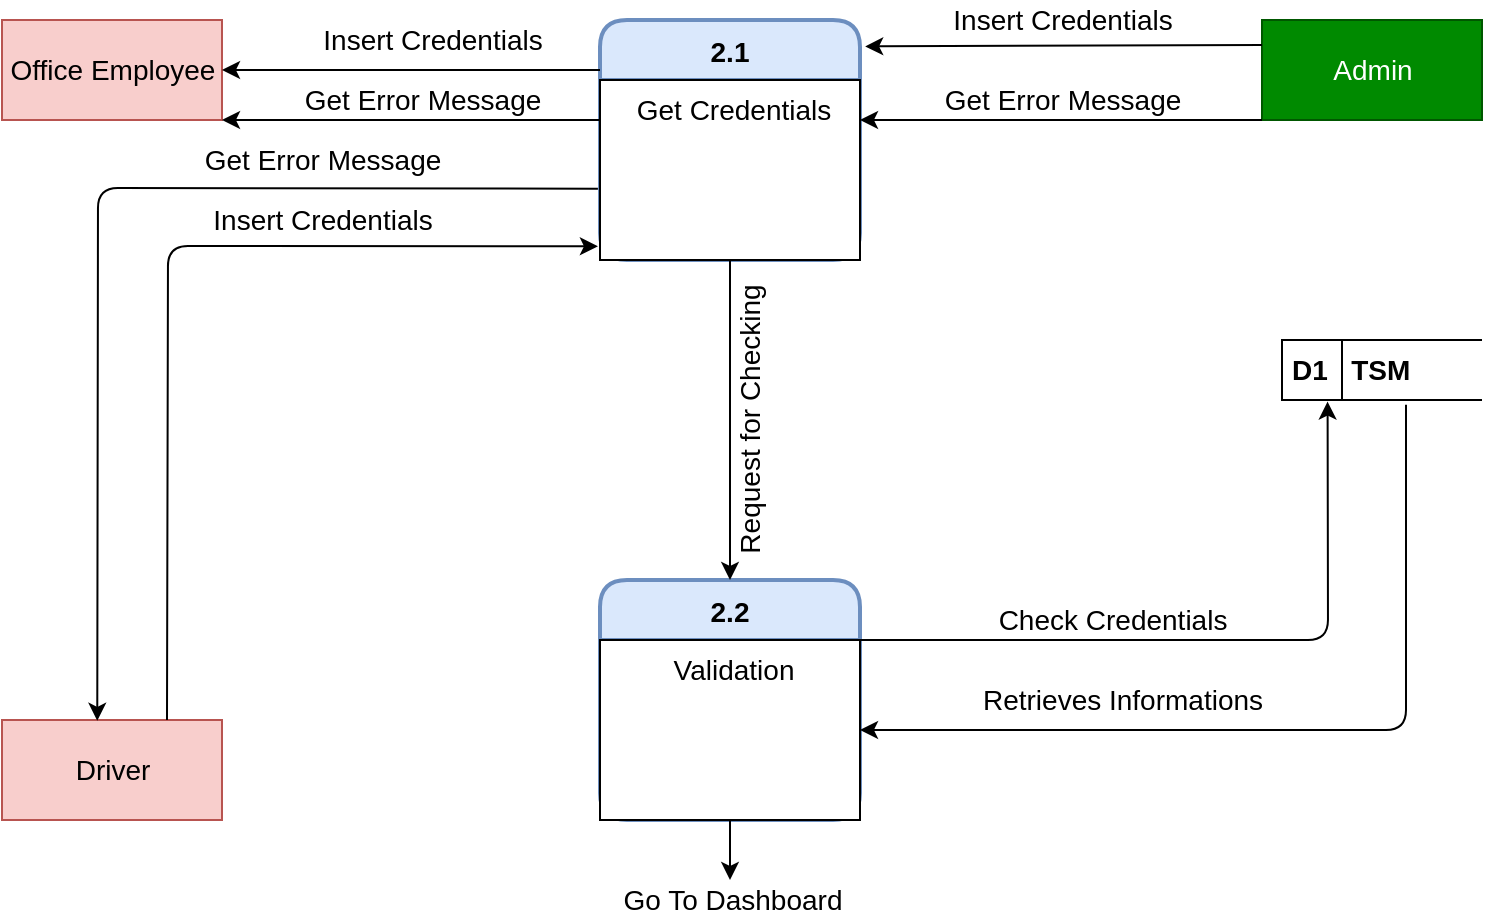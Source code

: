 <mxfile version="15.3.3" type="github">
  <diagram id="ytFFGqkKvkPXbNAJesmU" name="Page-1">
    <mxGraphModel dx="1488" dy="605" grid="0" gridSize="10" guides="1" tooltips="1" connect="1" arrows="1" fold="1" page="1" pageScale="1" pageWidth="827" pageHeight="1169" math="0" shadow="0">
      <root>
        <mxCell id="0" />
        <mxCell id="1" parent="0" />
        <mxCell id="dcj8JRAugafydkv1y6jM-1" value="2.1" style="swimlane;childLayout=stackLayout;horizontal=1;startSize=30;horizontalStack=0;rounded=1;fontSize=14;fontStyle=1;strokeWidth=2;resizeParent=0;resizeLast=1;shadow=0;dashed=0;align=center;hachureGap=4;pointerEvents=0;fillColor=#dae8fc;strokeColor=#6c8ebf;" vertex="1" parent="1">
          <mxGeometry x="349" y="160" width="130" height="120" as="geometry" />
        </mxCell>
        <mxCell id="dcj8JRAugafydkv1y6jM-2" value="Get Credentials" style="align=center;spacingLeft=4;fontSize=14;verticalAlign=top;resizable=0;rotatable=0;part=1;" vertex="1" parent="dcj8JRAugafydkv1y6jM-1">
          <mxGeometry y="30" width="130" height="90" as="geometry" />
        </mxCell>
        <mxCell id="dcj8JRAugafydkv1y6jM-5" value="" style="align=center;spacingLeft=4;fontSize=14;verticalAlign=top;resizable=0;rotatable=0;part=1;" vertex="1" parent="dcj8JRAugafydkv1y6jM-1">
          <mxGeometry y="120" width="130" as="geometry" />
        </mxCell>
        <mxCell id="dcj8JRAugafydkv1y6jM-6" value="" style="align=center;spacingLeft=4;fontSize=14;verticalAlign=top;resizable=0;rotatable=0;part=1;" vertex="1" parent="dcj8JRAugafydkv1y6jM-1">
          <mxGeometry y="120" width="130" as="geometry" />
        </mxCell>
        <mxCell id="dcj8JRAugafydkv1y6jM-3" value="2.2" style="swimlane;childLayout=stackLayout;horizontal=1;startSize=30;horizontalStack=0;rounded=1;fontSize=14;fontStyle=1;strokeWidth=2;resizeParent=0;resizeLast=1;shadow=0;dashed=0;align=center;hachureGap=4;pointerEvents=0;fillColor=#dae8fc;strokeColor=#6c8ebf;" vertex="1" parent="1">
          <mxGeometry x="349" y="440" width="130" height="120" as="geometry" />
        </mxCell>
        <mxCell id="dcj8JRAugafydkv1y6jM-4" value="Validation" style="align=center;spacingLeft=4;fontSize=14;verticalAlign=top;resizable=0;rotatable=0;part=1;" vertex="1" parent="dcj8JRAugafydkv1y6jM-3">
          <mxGeometry y="30" width="130" height="90" as="geometry" />
        </mxCell>
        <mxCell id="dcj8JRAugafydkv1y6jM-7" value="Admin" style="html=1;hachureGap=4;pointerEvents=0;fontSize=14;align=center;fillColor=#008a00;strokeColor=#005700;fontColor=#ffffff;" vertex="1" parent="1">
          <mxGeometry x="680" y="160" width="110" height="50" as="geometry" />
        </mxCell>
        <mxCell id="dcj8JRAugafydkv1y6jM-8" value="&lt;b&gt;D1&amp;nbsp; &amp;nbsp;TSM&lt;/b&gt;" style="html=1;dashed=0;whitespace=wrap;shape=mxgraph.dfd.dataStoreID;align=left;spacingLeft=3;points=[[0,0],[0.5,0],[1,0],[0,0.5],[1,0.5],[0,1],[0.5,1],[1,1]];hachureGap=4;pointerEvents=0;fontSize=14;" vertex="1" parent="1">
          <mxGeometry x="690" y="320" width="100" height="30" as="geometry" />
        </mxCell>
        <mxCell id="dcj8JRAugafydkv1y6jM-9" value="Office Employee" style="html=1;hachureGap=4;pointerEvents=0;fontSize=14;align=center;" vertex="1" parent="1">
          <mxGeometry x="50" y="160" width="110" height="50" as="geometry" />
        </mxCell>
        <mxCell id="dcj8JRAugafydkv1y6jM-10" value="Office Employee" style="html=1;hachureGap=4;pointerEvents=0;fontSize=14;align=center;fillColor=#f8cecc;strokeColor=#b85450;" vertex="1" parent="1">
          <mxGeometry x="50" y="160" width="110" height="50" as="geometry" />
        </mxCell>
        <mxCell id="dcj8JRAugafydkv1y6jM-11" value="Driver" style="html=1;hachureGap=4;pointerEvents=0;fontSize=14;align=center;fillColor=#f8cecc;strokeColor=#b85450;" vertex="1" parent="1">
          <mxGeometry x="50" y="510" width="110" height="50" as="geometry" />
        </mxCell>
        <mxCell id="dcj8JRAugafydkv1y6jM-12" value="" style="endArrow=classic;html=1;fontSize=14;sourcePerimeterSpacing=8;targetPerimeterSpacing=8;entryX=1;entryY=0.5;entryDx=0;entryDy=0;" edge="1" parent="1" target="dcj8JRAugafydkv1y6jM-10">
          <mxGeometry width="50" height="50" relative="1" as="geometry">
            <mxPoint x="349" y="185" as="sourcePoint" />
            <mxPoint x="430" y="310" as="targetPoint" />
          </mxGeometry>
        </mxCell>
        <mxCell id="dcj8JRAugafydkv1y6jM-13" value="Insert Credentials" style="text;html=1;align=center;verticalAlign=middle;resizable=0;points=[];autosize=1;strokeColor=none;fillColor=none;fontSize=14;" vertex="1" parent="1">
          <mxGeometry x="200" y="160" width="130" height="20" as="geometry" />
        </mxCell>
        <mxCell id="dcj8JRAugafydkv1y6jM-14" value="" style="endArrow=classic;html=1;fontSize=14;sourcePerimeterSpacing=8;targetPerimeterSpacing=8;entryX=1;entryY=1;entryDx=0;entryDy=0;" edge="1" parent="1" target="dcj8JRAugafydkv1y6jM-10">
          <mxGeometry width="50" height="50" relative="1" as="geometry">
            <mxPoint x="349" y="210" as="sourcePoint" />
            <mxPoint x="380" y="300" as="targetPoint" />
          </mxGeometry>
        </mxCell>
        <mxCell id="dcj8JRAugafydkv1y6jM-15" value="Get Error Message" style="text;html=1;align=center;verticalAlign=middle;resizable=0;points=[];autosize=1;strokeColor=none;fillColor=none;fontSize=14;" vertex="1" parent="1">
          <mxGeometry x="195" y="190" width="130" height="20" as="geometry" />
        </mxCell>
        <mxCell id="dcj8JRAugafydkv1y6jM-16" value="" style="endArrow=classic;html=1;fontSize=14;sourcePerimeterSpacing=8;targetPerimeterSpacing=8;exitX=-0.008;exitY=0.604;exitDx=0;exitDy=0;entryX=0.433;entryY=0.008;entryDx=0;entryDy=0;entryPerimeter=0;exitPerimeter=0;" edge="1" parent="1" source="dcj8JRAugafydkv1y6jM-2" target="dcj8JRAugafydkv1y6jM-11">
          <mxGeometry width="50" height="50" relative="1" as="geometry">
            <mxPoint x="330" y="350" as="sourcePoint" />
            <mxPoint x="380" y="300" as="targetPoint" />
            <Array as="points">
              <mxPoint x="98" y="244" />
            </Array>
          </mxGeometry>
        </mxCell>
        <mxCell id="dcj8JRAugafydkv1y6jM-17" value="Get Error Message" style="text;html=1;align=center;verticalAlign=middle;resizable=0;points=[];autosize=1;strokeColor=none;fillColor=none;fontSize=14;" vertex="1" parent="1">
          <mxGeometry x="145" y="220" width="130" height="20" as="geometry" />
        </mxCell>
        <mxCell id="dcj8JRAugafydkv1y6jM-18" value="" style="endArrow=classic;html=1;fontSize=14;sourcePerimeterSpacing=8;targetPerimeterSpacing=8;exitX=0.75;exitY=0;exitDx=0;exitDy=0;entryX=-0.008;entryY=0.924;entryDx=0;entryDy=0;entryPerimeter=0;" edge="1" parent="1" source="dcj8JRAugafydkv1y6jM-11" target="dcj8JRAugafydkv1y6jM-2">
          <mxGeometry width="50" height="50" relative="1" as="geometry">
            <mxPoint x="330" y="350" as="sourcePoint" />
            <mxPoint x="380" y="300" as="targetPoint" />
            <Array as="points">
              <mxPoint x="133" y="273" />
            </Array>
          </mxGeometry>
        </mxCell>
        <mxCell id="dcj8JRAugafydkv1y6jM-19" value="Insert Credentials" style="text;html=1;align=center;verticalAlign=middle;resizable=0;points=[];autosize=1;strokeColor=none;fillColor=none;fontSize=14;" vertex="1" parent="1">
          <mxGeometry x="145" y="250" width="130" height="20" as="geometry" />
        </mxCell>
        <mxCell id="dcj8JRAugafydkv1y6jM-20" value="" style="endArrow=classic;html=1;fontSize=14;sourcePerimeterSpacing=8;targetPerimeterSpacing=8;exitX=0.5;exitY=1;exitDx=0;exitDy=0;entryX=0.5;entryY=0;entryDx=0;entryDy=0;" edge="1" parent="1" source="dcj8JRAugafydkv1y6jM-1" target="dcj8JRAugafydkv1y6jM-3">
          <mxGeometry width="50" height="50" relative="1" as="geometry">
            <mxPoint x="330" y="350" as="sourcePoint" />
            <mxPoint x="380" y="300" as="targetPoint" />
          </mxGeometry>
        </mxCell>
        <mxCell id="dcj8JRAugafydkv1y6jM-21" value="Request for Checking" style="text;html=1;align=center;verticalAlign=middle;resizable=0;points=[];autosize=1;strokeColor=none;fillColor=none;fontSize=14;rotation=-90;" vertex="1" parent="1">
          <mxGeometry x="349" y="350" width="150" height="20" as="geometry" />
        </mxCell>
        <mxCell id="dcj8JRAugafydkv1y6jM-22" value="" style="endArrow=classic;html=1;fontSize=14;sourcePerimeterSpacing=8;targetPerimeterSpacing=8;exitX=0;exitY=0.25;exitDx=0;exitDy=0;entryX=1.02;entryY=0.11;entryDx=0;entryDy=0;entryPerimeter=0;" edge="1" parent="1" source="dcj8JRAugafydkv1y6jM-7" target="dcj8JRAugafydkv1y6jM-1">
          <mxGeometry width="50" height="50" relative="1" as="geometry">
            <mxPoint x="330" y="350" as="sourcePoint" />
            <mxPoint x="380" y="300" as="targetPoint" />
          </mxGeometry>
        </mxCell>
        <mxCell id="dcj8JRAugafydkv1y6jM-23" value="Insert Credentials" style="text;html=1;align=center;verticalAlign=middle;resizable=0;points=[];autosize=1;strokeColor=none;fillColor=none;fontSize=14;" vertex="1" parent="1">
          <mxGeometry x="515" y="150" width="130" height="20" as="geometry" />
        </mxCell>
        <mxCell id="dcj8JRAugafydkv1y6jM-24" value="" style="endArrow=classic;html=1;fontSize=14;sourcePerimeterSpacing=8;targetPerimeterSpacing=8;exitX=0;exitY=1;exitDx=0;exitDy=0;" edge="1" parent="1" source="dcj8JRAugafydkv1y6jM-7">
          <mxGeometry width="50" height="50" relative="1" as="geometry">
            <mxPoint x="330" y="350" as="sourcePoint" />
            <mxPoint x="479" y="210" as="targetPoint" />
          </mxGeometry>
        </mxCell>
        <mxCell id="dcj8JRAugafydkv1y6jM-25" value="Get Error Message" style="text;html=1;align=center;verticalAlign=middle;resizable=0;points=[];autosize=1;strokeColor=none;fillColor=none;fontSize=14;" vertex="1" parent="1">
          <mxGeometry x="515" y="190" width="130" height="20" as="geometry" />
        </mxCell>
        <mxCell id="dcj8JRAugafydkv1y6jM-26" value="" style="endArrow=classic;html=1;fontSize=14;sourcePerimeterSpacing=8;targetPerimeterSpacing=8;exitX=1;exitY=0.25;exitDx=0;exitDy=0;entryX=0.228;entryY=1.027;entryDx=0;entryDy=0;entryPerimeter=0;" edge="1" parent="1" source="dcj8JRAugafydkv1y6jM-3" target="dcj8JRAugafydkv1y6jM-8">
          <mxGeometry width="50" height="50" relative="1" as="geometry">
            <mxPoint x="330" y="450" as="sourcePoint" />
            <mxPoint x="380" y="400" as="targetPoint" />
            <Array as="points">
              <mxPoint x="713" y="470" />
            </Array>
          </mxGeometry>
        </mxCell>
        <mxCell id="dcj8JRAugafydkv1y6jM-27" value="Check Credentials" style="text;html=1;align=center;verticalAlign=middle;resizable=0;points=[];autosize=1;strokeColor=none;fillColor=none;fontSize=14;" vertex="1" parent="1">
          <mxGeometry x="540" y="450" width="130" height="20" as="geometry" />
        </mxCell>
        <mxCell id="dcj8JRAugafydkv1y6jM-28" value="" style="endArrow=classic;html=1;fontSize=14;sourcePerimeterSpacing=8;targetPerimeterSpacing=8;exitX=0.62;exitY=1.08;exitDx=0;exitDy=0;exitPerimeter=0;entryX=1;entryY=0.5;entryDx=0;entryDy=0;" edge="1" parent="1" source="dcj8JRAugafydkv1y6jM-8" target="dcj8JRAugafydkv1y6jM-4">
          <mxGeometry width="50" height="50" relative="1" as="geometry">
            <mxPoint x="330" y="450" as="sourcePoint" />
            <mxPoint x="380" y="400" as="targetPoint" />
            <Array as="points">
              <mxPoint x="752" y="515" />
            </Array>
          </mxGeometry>
        </mxCell>
        <mxCell id="dcj8JRAugafydkv1y6jM-29" value="Retrieves Informations" style="text;html=1;align=center;verticalAlign=middle;resizable=0;points=[];autosize=1;strokeColor=none;fillColor=none;fontSize=14;" vertex="1" parent="1">
          <mxGeometry x="530" y="490" width="160" height="20" as="geometry" />
        </mxCell>
        <mxCell id="dcj8JRAugafydkv1y6jM-30" value="" style="endArrow=classic;html=1;fontSize=14;sourcePerimeterSpacing=8;targetPerimeterSpacing=8;exitX=0.5;exitY=1;exitDx=0;exitDy=0;" edge="1" parent="1" source="dcj8JRAugafydkv1y6jM-4">
          <mxGeometry width="50" height="50" relative="1" as="geometry">
            <mxPoint x="330" y="550" as="sourcePoint" />
            <mxPoint x="414" y="590" as="targetPoint" />
          </mxGeometry>
        </mxCell>
        <mxCell id="dcj8JRAugafydkv1y6jM-31" value="Go To Dashboard" style="text;html=1;align=center;verticalAlign=middle;resizable=0;points=[];autosize=1;strokeColor=none;fillColor=none;fontSize=14;" vertex="1" parent="1">
          <mxGeometry x="350" y="590" width="130" height="20" as="geometry" />
        </mxCell>
      </root>
    </mxGraphModel>
  </diagram>
</mxfile>
